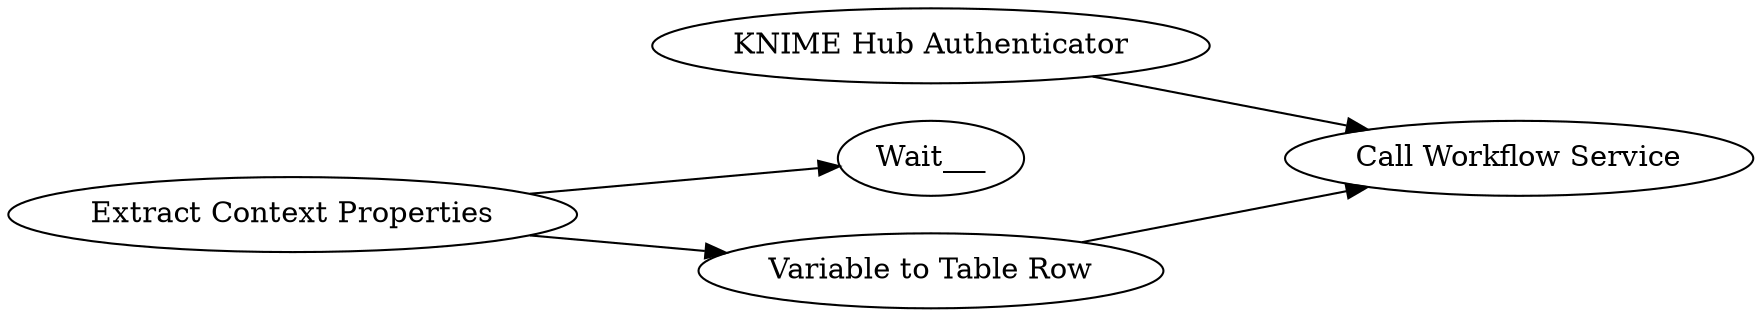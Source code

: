 digraph {
	"-8449032823301481986_4" [label="Call Workflow Service"]
	"-8449032823301481986_5" [label="KNIME Hub Authenticator"]
	"-8449032823301481986_1" [label=Wait___]
	"-8449032823301481986_2" [label="Extract Context Properties"]
	"-8449032823301481986_3" [label="Variable to Table Row"]
	"-8449032823301481986_2" -> "-8449032823301481986_1"
	"-8449032823301481986_5" -> "-8449032823301481986_4"
	"-8449032823301481986_3" -> "-8449032823301481986_4"
	"-8449032823301481986_2" -> "-8449032823301481986_3"
	rankdir=LR
}
